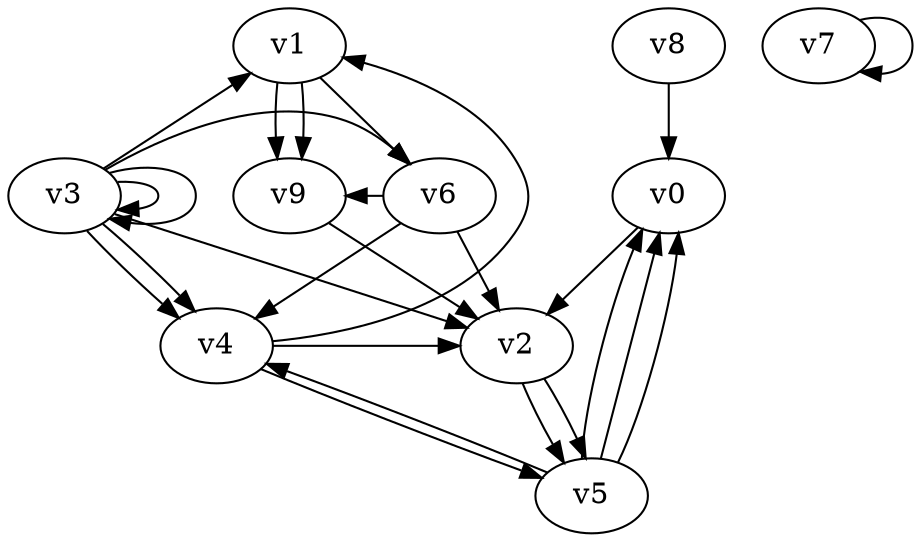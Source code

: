 // Benchmark game 5 - 10 vertices
digraph G {
    v0 [name="v0", player=0];
    v1 [name="v1", player=1, target=1];
    v2 [name="v2", player=1];
    v3 [name="v3", player=0];
    v4 [name="v4", player=1];
    v5 [name="v5", player=1];
    v6 [name="v6", player=0];
    v7 [name="v7", player=1];
    v8 [name="v8", player=0];
    v9 [name="v9", player=0];

    v0 -> v2;
    v1 -> v9;
    v2 -> v5;
    v3 -> v4 [constraint="time % 4 == 0"];
    v4 -> v1 [constraint="time % 4 == 0"];
    v5 -> v0 [constraint="time == 4"];
    v6 -> v4;
    v7 -> v7 [constraint="time % 5 == 4"];
    v8 -> v0;
    v9 -> v2 [constraint="time % 4 == 1"];
    v6 -> v2;
    v5 -> v0 [constraint="time <= 11"];
    v3 -> v1 [constraint="time == 17"];
    v6 -> v9 [constraint="time >= 15"];
    v3 -> v2 [constraint="(time >= 7) && (time <= 15)"];
    v2 -> v5 [constraint="time >= 7"];
    v3 -> v4;
    v1 -> v6 [constraint="time <= 20"];
    v3 -> v3 [constraint="time >= 8"];
    v5 -> v4 [constraint="time >= 14"];
    v3 -> v3;
    v3 -> v6 [constraint="time == 2"];
    v4 -> v5 [constraint="time % 5 == 4"];
    v5 -> v0;
    v4 -> v2 [constraint="time % 4 == 0"];
    v1 -> v9 [constraint="time == 10"];
}
